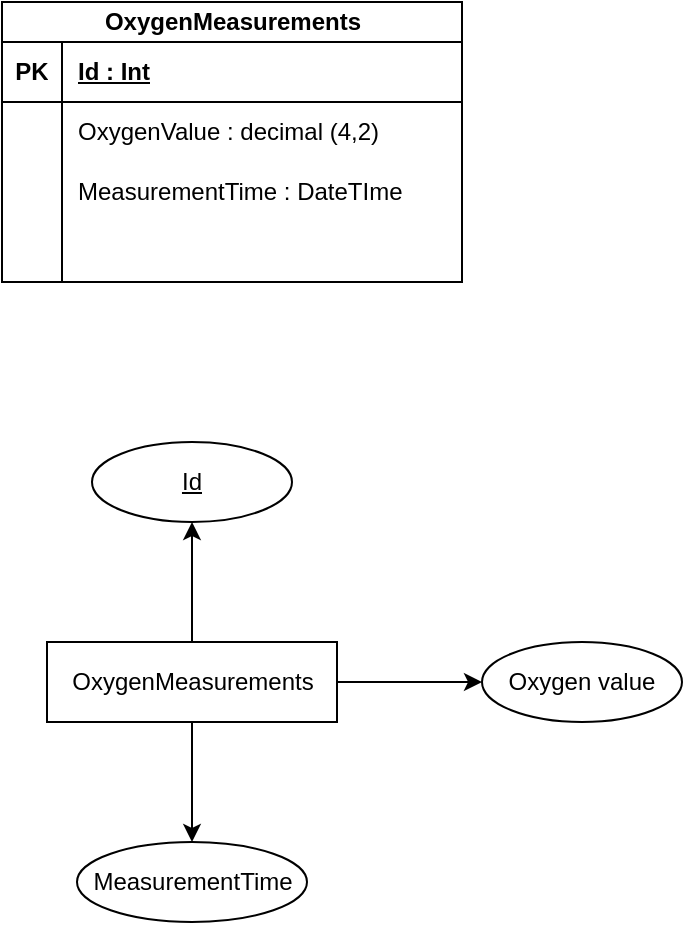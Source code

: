 <mxfile version="22.0.3" type="device">
  <diagram id="R2lEEEUBdFMjLlhIrx00" name="Page-1">
    <mxGraphModel dx="1418" dy="820" grid="1" gridSize="10" guides="1" tooltips="1" connect="1" arrows="1" fold="1" page="1" pageScale="1" pageWidth="850" pageHeight="1100" math="0" shadow="0" extFonts="Permanent Marker^https://fonts.googleapis.com/css?family=Permanent+Marker">
      <root>
        <mxCell id="0" />
        <mxCell id="1" parent="0" />
        <mxCell id="QjFySx0F8C5r1Osk9TrM-2" value="OxygenMeasurements" style="shape=table;startSize=20;container=1;collapsible=1;childLayout=tableLayout;fixedRows=1;rowLines=0;fontStyle=1;align=center;resizeLast=1;html=1;" vertex="1" parent="1">
          <mxGeometry x="280" y="240" width="230" height="140" as="geometry" />
        </mxCell>
        <mxCell id="QjFySx0F8C5r1Osk9TrM-3" value="" style="shape=tableRow;horizontal=0;startSize=0;swimlaneHead=0;swimlaneBody=0;fillColor=none;collapsible=0;dropTarget=0;points=[[0,0.5],[1,0.5]];portConstraint=eastwest;top=0;left=0;right=0;bottom=1;" vertex="1" parent="QjFySx0F8C5r1Osk9TrM-2">
          <mxGeometry y="20" width="230" height="30" as="geometry" />
        </mxCell>
        <mxCell id="QjFySx0F8C5r1Osk9TrM-4" value="PK" style="shape=partialRectangle;connectable=0;fillColor=none;top=0;left=0;bottom=0;right=0;fontStyle=1;overflow=hidden;whiteSpace=wrap;html=1;" vertex="1" parent="QjFySx0F8C5r1Osk9TrM-3">
          <mxGeometry width="30" height="30" as="geometry">
            <mxRectangle width="30" height="30" as="alternateBounds" />
          </mxGeometry>
        </mxCell>
        <mxCell id="QjFySx0F8C5r1Osk9TrM-5" value="Id : Int" style="shape=partialRectangle;connectable=0;fillColor=none;top=0;left=0;bottom=0;right=0;align=left;spacingLeft=6;fontStyle=5;overflow=hidden;whiteSpace=wrap;html=1;" vertex="1" parent="QjFySx0F8C5r1Osk9TrM-3">
          <mxGeometry x="30" width="200" height="30" as="geometry">
            <mxRectangle width="200" height="30" as="alternateBounds" />
          </mxGeometry>
        </mxCell>
        <mxCell id="QjFySx0F8C5r1Osk9TrM-6" value="" style="shape=tableRow;horizontal=0;startSize=0;swimlaneHead=0;swimlaneBody=0;fillColor=none;collapsible=0;dropTarget=0;points=[[0,0.5],[1,0.5]];portConstraint=eastwest;top=0;left=0;right=0;bottom=0;" vertex="1" parent="QjFySx0F8C5r1Osk9TrM-2">
          <mxGeometry y="50" width="230" height="30" as="geometry" />
        </mxCell>
        <mxCell id="QjFySx0F8C5r1Osk9TrM-7" value="" style="shape=partialRectangle;connectable=0;fillColor=none;top=0;left=0;bottom=0;right=0;editable=1;overflow=hidden;whiteSpace=wrap;html=1;" vertex="1" parent="QjFySx0F8C5r1Osk9TrM-6">
          <mxGeometry width="30" height="30" as="geometry">
            <mxRectangle width="30" height="30" as="alternateBounds" />
          </mxGeometry>
        </mxCell>
        <mxCell id="QjFySx0F8C5r1Osk9TrM-8" value="OxygenValue : decimal (4,2)" style="shape=partialRectangle;connectable=0;fillColor=none;top=0;left=0;bottom=0;right=0;align=left;spacingLeft=6;overflow=hidden;whiteSpace=wrap;html=1;" vertex="1" parent="QjFySx0F8C5r1Osk9TrM-6">
          <mxGeometry x="30" width="200" height="30" as="geometry">
            <mxRectangle width="200" height="30" as="alternateBounds" />
          </mxGeometry>
        </mxCell>
        <mxCell id="QjFySx0F8C5r1Osk9TrM-9" value="" style="shape=tableRow;horizontal=0;startSize=0;swimlaneHead=0;swimlaneBody=0;fillColor=none;collapsible=0;dropTarget=0;points=[[0,0.5],[1,0.5]];portConstraint=eastwest;top=0;left=0;right=0;bottom=0;" vertex="1" parent="QjFySx0F8C5r1Osk9TrM-2">
          <mxGeometry y="80" width="230" height="30" as="geometry" />
        </mxCell>
        <mxCell id="QjFySx0F8C5r1Osk9TrM-10" value="" style="shape=partialRectangle;connectable=0;fillColor=none;top=0;left=0;bottom=0;right=0;editable=1;overflow=hidden;whiteSpace=wrap;html=1;" vertex="1" parent="QjFySx0F8C5r1Osk9TrM-9">
          <mxGeometry width="30" height="30" as="geometry">
            <mxRectangle width="30" height="30" as="alternateBounds" />
          </mxGeometry>
        </mxCell>
        <mxCell id="QjFySx0F8C5r1Osk9TrM-11" value="MeasurementTime : DateTIme" style="shape=partialRectangle;connectable=0;fillColor=none;top=0;left=0;bottom=0;right=0;align=left;spacingLeft=6;overflow=hidden;whiteSpace=wrap;html=1;" vertex="1" parent="QjFySx0F8C5r1Osk9TrM-9">
          <mxGeometry x="30" width="200" height="30" as="geometry">
            <mxRectangle width="200" height="30" as="alternateBounds" />
          </mxGeometry>
        </mxCell>
        <mxCell id="QjFySx0F8C5r1Osk9TrM-12" value="" style="shape=tableRow;horizontal=0;startSize=0;swimlaneHead=0;swimlaneBody=0;fillColor=none;collapsible=0;dropTarget=0;points=[[0,0.5],[1,0.5]];portConstraint=eastwest;top=0;left=0;right=0;bottom=0;" vertex="1" parent="QjFySx0F8C5r1Osk9TrM-2">
          <mxGeometry y="110" width="230" height="30" as="geometry" />
        </mxCell>
        <mxCell id="QjFySx0F8C5r1Osk9TrM-13" value="" style="shape=partialRectangle;connectable=0;fillColor=none;top=0;left=0;bottom=0;right=0;editable=1;overflow=hidden;whiteSpace=wrap;html=1;" vertex="1" parent="QjFySx0F8C5r1Osk9TrM-12">
          <mxGeometry width="30" height="30" as="geometry">
            <mxRectangle width="30" height="30" as="alternateBounds" />
          </mxGeometry>
        </mxCell>
        <mxCell id="QjFySx0F8C5r1Osk9TrM-14" value="" style="shape=partialRectangle;connectable=0;fillColor=none;top=0;left=0;bottom=0;right=0;align=left;spacingLeft=6;overflow=hidden;whiteSpace=wrap;html=1;" vertex="1" parent="QjFySx0F8C5r1Osk9TrM-12">
          <mxGeometry x="30" width="200" height="30" as="geometry">
            <mxRectangle width="200" height="30" as="alternateBounds" />
          </mxGeometry>
        </mxCell>
        <mxCell id="QjFySx0F8C5r1Osk9TrM-17" style="edgeStyle=orthogonalEdgeStyle;rounded=0;orthogonalLoop=1;jettySize=auto;html=1;entryX=0.5;entryY=1;entryDx=0;entryDy=0;" edge="1" parent="1" source="QjFySx0F8C5r1Osk9TrM-15" target="QjFySx0F8C5r1Osk9TrM-18">
          <mxGeometry relative="1" as="geometry">
            <mxPoint x="375" y="520" as="targetPoint" />
          </mxGeometry>
        </mxCell>
        <mxCell id="QjFySx0F8C5r1Osk9TrM-21" value="" style="edgeStyle=orthogonalEdgeStyle;rounded=0;orthogonalLoop=1;jettySize=auto;html=1;" edge="1" parent="1" source="QjFySx0F8C5r1Osk9TrM-15" target="QjFySx0F8C5r1Osk9TrM-20">
          <mxGeometry relative="1" as="geometry" />
        </mxCell>
        <mxCell id="QjFySx0F8C5r1Osk9TrM-23" value="" style="edgeStyle=orthogonalEdgeStyle;rounded=0;orthogonalLoop=1;jettySize=auto;html=1;" edge="1" parent="1" source="QjFySx0F8C5r1Osk9TrM-15" target="QjFySx0F8C5r1Osk9TrM-22">
          <mxGeometry relative="1" as="geometry" />
        </mxCell>
        <mxCell id="QjFySx0F8C5r1Osk9TrM-15" value="OxygenMeasurements" style="whiteSpace=wrap;html=1;align=center;" vertex="1" parent="1">
          <mxGeometry x="302.5" y="560" width="145" height="40" as="geometry" />
        </mxCell>
        <mxCell id="QjFySx0F8C5r1Osk9TrM-18" value="Id" style="ellipse;whiteSpace=wrap;html=1;align=center;fontStyle=4;" vertex="1" parent="1">
          <mxGeometry x="325" y="460" width="100" height="40" as="geometry" />
        </mxCell>
        <mxCell id="QjFySx0F8C5r1Osk9TrM-20" value="Oxygen value" style="ellipse;whiteSpace=wrap;html=1;align=center;" vertex="1" parent="1">
          <mxGeometry x="520" y="560" width="100" height="40" as="geometry" />
        </mxCell>
        <mxCell id="QjFySx0F8C5r1Osk9TrM-22" value="MeasurementTime" style="ellipse;whiteSpace=wrap;html=1;align=center;" vertex="1" parent="1">
          <mxGeometry x="317.5" y="660" width="115" height="40" as="geometry" />
        </mxCell>
      </root>
    </mxGraphModel>
  </diagram>
</mxfile>
